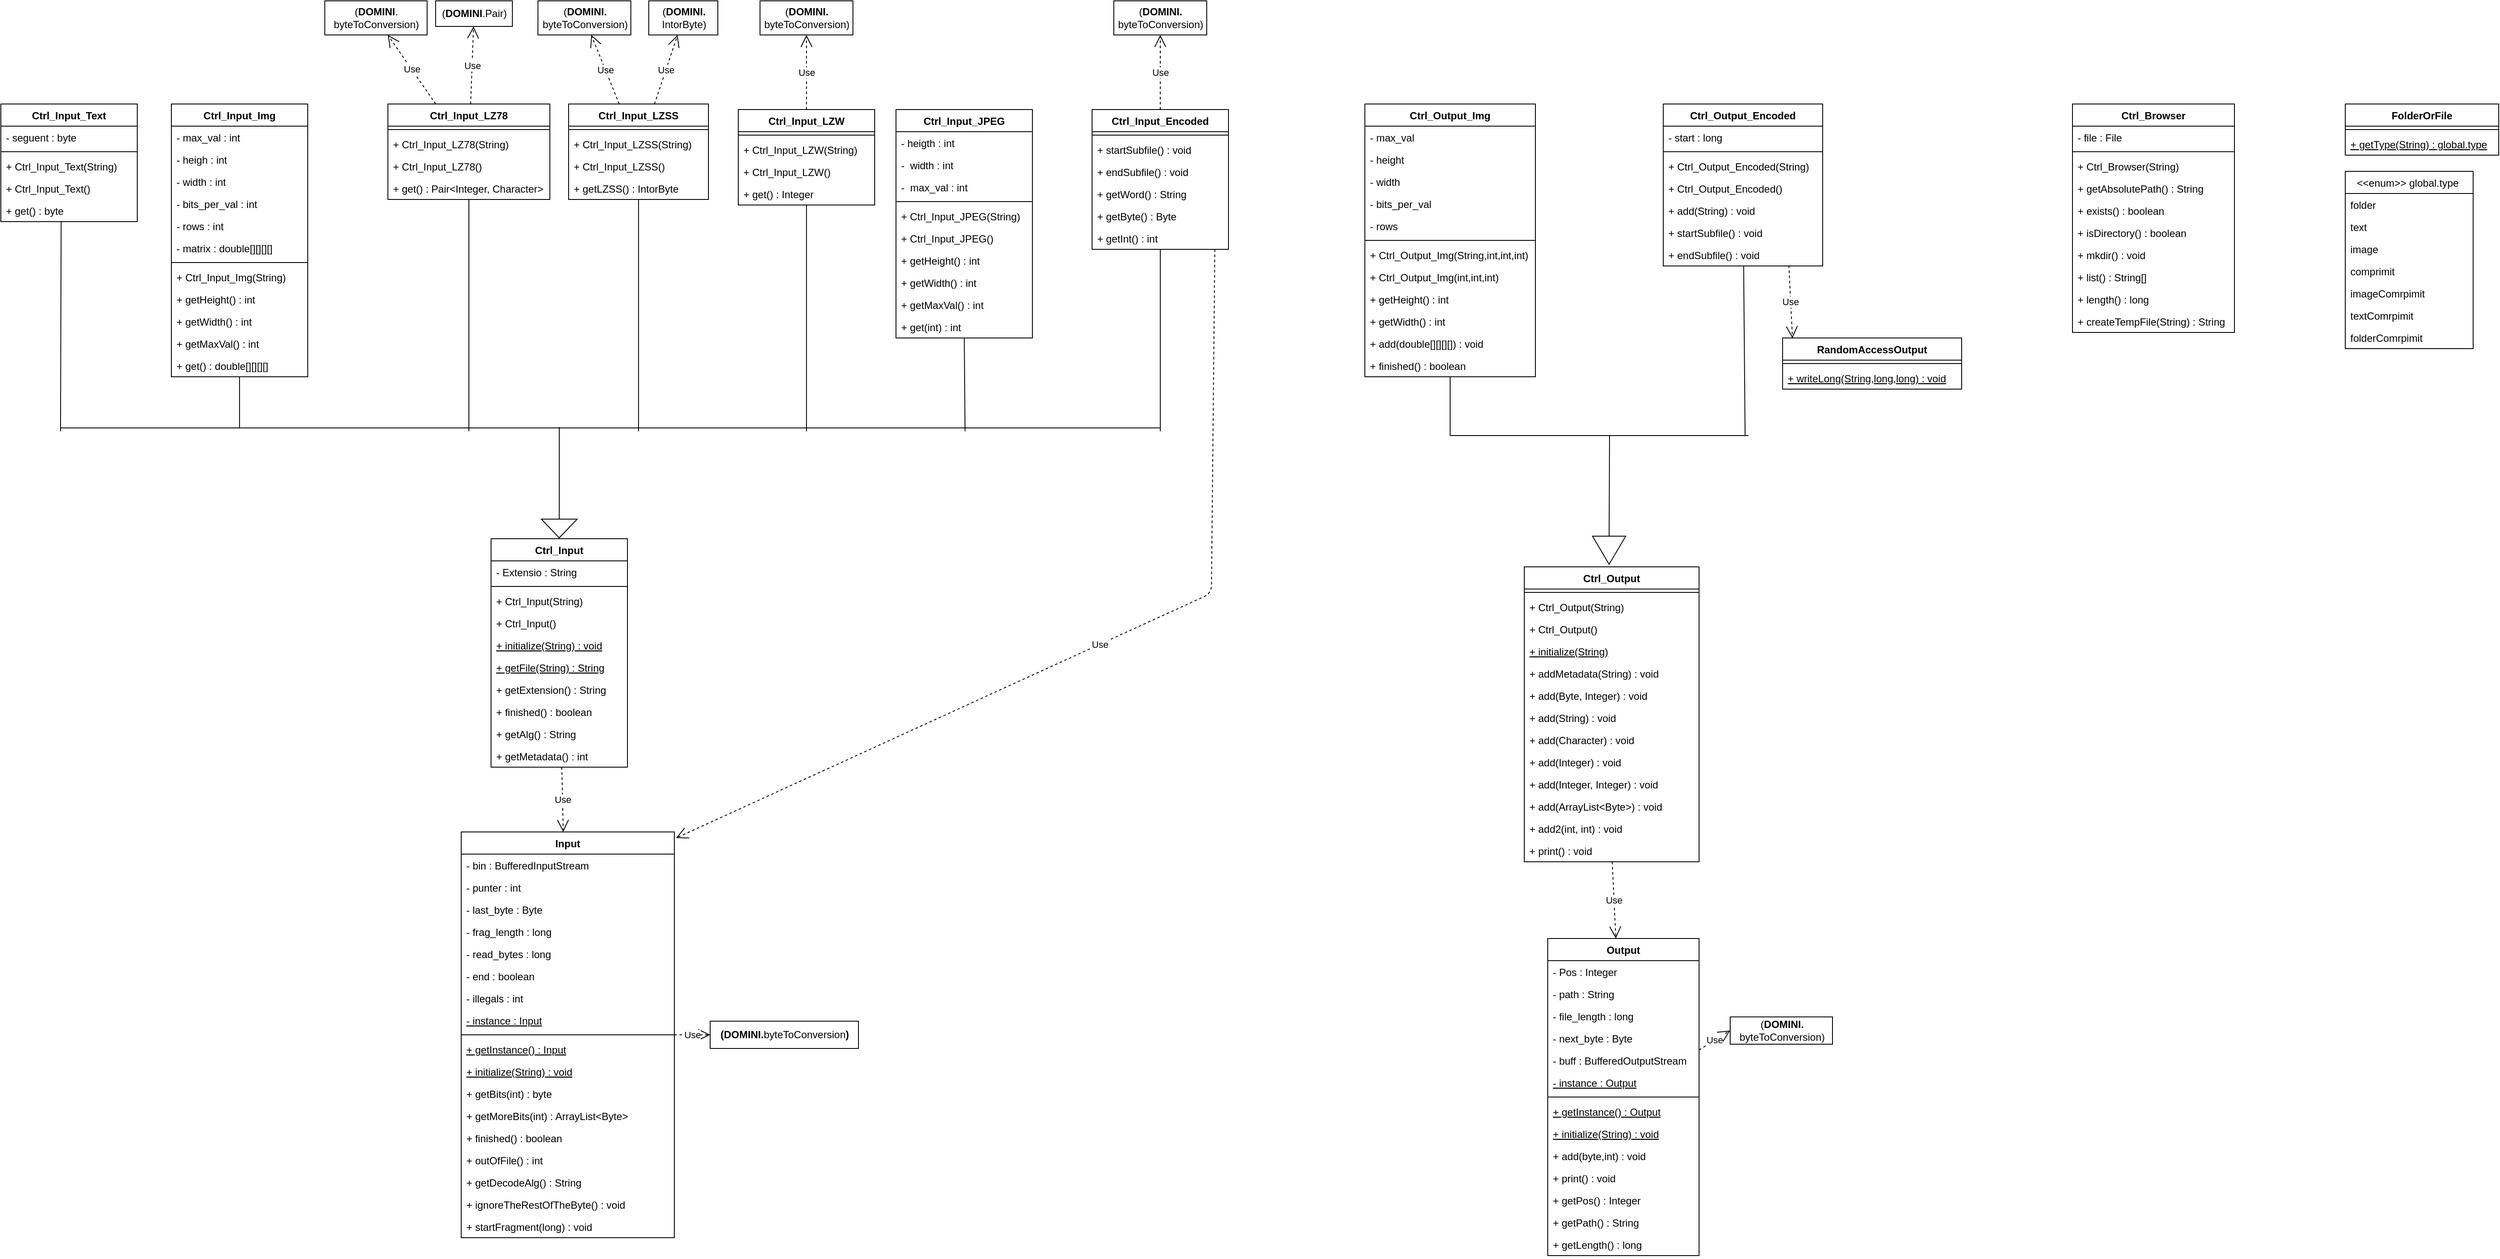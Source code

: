 <mxfile version="12.4.3" type="device" pages="1"><diagram id="0aVYEjN3h8ZhLhKHZ_6W" name="Page-1"><mxGraphModel dx="2742" dy="401" grid="1" gridSize="10" guides="1" tooltips="1" connect="1" arrows="1" fold="1" page="1" pageScale="1" pageWidth="827" pageHeight="1169" math="0" shadow="0"><root><mxCell id="0"/><mxCell id="1" parent="0"/><mxCell id="jD56gUtylWQ3rZyHCSA4-1" value="Input" style="swimlane;fontStyle=1;align=center;verticalAlign=top;childLayout=stackLayout;horizontal=1;startSize=26;horizontalStack=0;resizeParent=1;resizeParentMax=0;resizeLast=0;collapsible=1;marginBottom=0;" vertex="1" parent="1"><mxGeometry x="-890" y="1525" width="250" height="476" as="geometry"/></mxCell><mxCell id="jD56gUtylWQ3rZyHCSA4-2" value="- bin : BufferedInputStream" style="text;strokeColor=none;fillColor=none;align=left;verticalAlign=top;spacingLeft=4;spacingRight=4;overflow=hidden;rotatable=0;points=[[0,0.5],[1,0.5]];portConstraint=eastwest;" vertex="1" parent="jD56gUtylWQ3rZyHCSA4-1"><mxGeometry y="26" width="250" height="26" as="geometry"/></mxCell><mxCell id="jD56gUtylWQ3rZyHCSA4-3" value="- punter : int" style="text;strokeColor=none;fillColor=none;align=left;verticalAlign=top;spacingLeft=4;spacingRight=4;overflow=hidden;rotatable=0;points=[[0,0.5],[1,0.5]];portConstraint=eastwest;" vertex="1" parent="jD56gUtylWQ3rZyHCSA4-1"><mxGeometry y="52" width="250" height="26" as="geometry"/></mxCell><mxCell id="jD56gUtylWQ3rZyHCSA4-4" value="- last_byte : Byte" style="text;strokeColor=none;fillColor=none;align=left;verticalAlign=top;spacingLeft=4;spacingRight=4;overflow=hidden;rotatable=0;points=[[0,0.5],[1,0.5]];portConstraint=eastwest;" vertex="1" parent="jD56gUtylWQ3rZyHCSA4-1"><mxGeometry y="78" width="250" height="26" as="geometry"/></mxCell><mxCell id="jD56gUtylWQ3rZyHCSA4-130" value="- frag_length : long" style="text;strokeColor=none;fillColor=none;align=left;verticalAlign=top;spacingLeft=4;spacingRight=4;overflow=hidden;rotatable=0;points=[[0,0.5],[1,0.5]];portConstraint=eastwest;" vertex="1" parent="jD56gUtylWQ3rZyHCSA4-1"><mxGeometry y="104" width="250" height="26" as="geometry"/></mxCell><mxCell id="jD56gUtylWQ3rZyHCSA4-131" value="- read_bytes : long" style="text;strokeColor=none;fillColor=none;align=left;verticalAlign=top;spacingLeft=4;spacingRight=4;overflow=hidden;rotatable=0;points=[[0,0.5],[1,0.5]];portConstraint=eastwest;" vertex="1" parent="jD56gUtylWQ3rZyHCSA4-1"><mxGeometry y="130" width="250" height="26" as="geometry"/></mxCell><mxCell id="jD56gUtylWQ3rZyHCSA4-5" value="- end : boolean" style="text;strokeColor=none;fillColor=none;align=left;verticalAlign=top;spacingLeft=4;spacingRight=4;overflow=hidden;rotatable=0;points=[[0,0.5],[1,0.5]];portConstraint=eastwest;" vertex="1" parent="jD56gUtylWQ3rZyHCSA4-1"><mxGeometry y="156" width="250" height="26" as="geometry"/></mxCell><mxCell id="jD56gUtylWQ3rZyHCSA4-6" value="- illegals : int" style="text;strokeColor=none;fillColor=none;align=left;verticalAlign=top;spacingLeft=4;spacingRight=4;overflow=hidden;rotatable=0;points=[[0,0.5],[1,0.5]];portConstraint=eastwest;" vertex="1" parent="jD56gUtylWQ3rZyHCSA4-1"><mxGeometry y="182" width="250" height="26" as="geometry"/></mxCell><mxCell id="jD56gUtylWQ3rZyHCSA4-7" value="- instance : Input" style="text;strokeColor=none;fillColor=none;align=left;verticalAlign=top;spacingLeft=4;spacingRight=4;overflow=hidden;rotatable=0;points=[[0,0.5],[1,0.5]];portConstraint=eastwest;fontStyle=4" vertex="1" parent="jD56gUtylWQ3rZyHCSA4-1"><mxGeometry y="208" width="250" height="26" as="geometry"/></mxCell><mxCell id="jD56gUtylWQ3rZyHCSA4-8" value="" style="line;strokeWidth=1;fillColor=none;align=left;verticalAlign=middle;spacingTop=-1;spacingLeft=3;spacingRight=3;rotatable=0;labelPosition=right;points=[];portConstraint=eastwest;" vertex="1" parent="jD56gUtylWQ3rZyHCSA4-1"><mxGeometry y="234" width="250" height="8" as="geometry"/></mxCell><mxCell id="jD56gUtylWQ3rZyHCSA4-133" value="+ getInstance() : Input" style="text;strokeColor=none;fillColor=none;align=left;verticalAlign=top;spacingLeft=4;spacingRight=4;overflow=hidden;rotatable=0;points=[[0,0.5],[1,0.5]];portConstraint=eastwest;fontStyle=4" vertex="1" parent="jD56gUtylWQ3rZyHCSA4-1"><mxGeometry y="242" width="250" height="26" as="geometry"/></mxCell><mxCell id="jD56gUtylWQ3rZyHCSA4-132" value="+ initialize(String) : void" style="text;strokeColor=none;fillColor=none;align=left;verticalAlign=top;spacingLeft=4;spacingRight=4;overflow=hidden;rotatable=0;points=[[0,0.5],[1,0.5]];portConstraint=eastwest;fontStyle=4" vertex="1" parent="jD56gUtylWQ3rZyHCSA4-1"><mxGeometry y="268" width="250" height="26" as="geometry"/></mxCell><mxCell id="jD56gUtylWQ3rZyHCSA4-11" value="+ getBits(int) : byte" style="text;strokeColor=none;fillColor=none;align=left;verticalAlign=top;spacingLeft=4;spacingRight=4;overflow=hidden;rotatable=0;points=[[0,0.5],[1,0.5]];portConstraint=eastwest;" vertex="1" parent="jD56gUtylWQ3rZyHCSA4-1"><mxGeometry y="294" width="250" height="26" as="geometry"/></mxCell><mxCell id="jD56gUtylWQ3rZyHCSA4-12" value="+ getMoreBits(int) : ArrayList&lt;Byte&gt;" style="text;strokeColor=none;fillColor=none;align=left;verticalAlign=top;spacingLeft=4;spacingRight=4;overflow=hidden;rotatable=0;points=[[0,0.5],[1,0.5]];portConstraint=eastwest;" vertex="1" parent="jD56gUtylWQ3rZyHCSA4-1"><mxGeometry y="320" width="250" height="26" as="geometry"/></mxCell><mxCell id="jD56gUtylWQ3rZyHCSA4-13" value="+ finished() : boolean" style="text;strokeColor=none;fillColor=none;align=left;verticalAlign=top;spacingLeft=4;spacingRight=4;overflow=hidden;rotatable=0;points=[[0,0.5],[1,0.5]];portConstraint=eastwest;" vertex="1" parent="jD56gUtylWQ3rZyHCSA4-1"><mxGeometry y="346" width="250" height="26" as="geometry"/></mxCell><mxCell id="jD56gUtylWQ3rZyHCSA4-14" value="+ outOfFile() : int" style="text;strokeColor=none;fillColor=none;align=left;verticalAlign=top;spacingLeft=4;spacingRight=4;overflow=hidden;rotatable=0;points=[[0,0.5],[1,0.5]];portConstraint=eastwest;" vertex="1" parent="jD56gUtylWQ3rZyHCSA4-1"><mxGeometry y="372" width="250" height="26" as="geometry"/></mxCell><mxCell id="jD56gUtylWQ3rZyHCSA4-15" value="+ getDecodeAlg() : String" style="text;strokeColor=none;fillColor=none;align=left;verticalAlign=top;spacingLeft=4;spacingRight=4;overflow=hidden;rotatable=0;points=[[0,0.5],[1,0.5]];portConstraint=eastwest;" vertex="1" parent="jD56gUtylWQ3rZyHCSA4-1"><mxGeometry y="398" width="250" height="26" as="geometry"/></mxCell><mxCell id="jD56gUtylWQ3rZyHCSA4-134" value="+ ignoreTheRestOfTheByte() : void" style="text;strokeColor=none;fillColor=none;align=left;verticalAlign=top;spacingLeft=4;spacingRight=4;overflow=hidden;rotatable=0;points=[[0,0.5],[1,0.5]];portConstraint=eastwest;" vertex="1" parent="jD56gUtylWQ3rZyHCSA4-1"><mxGeometry y="424" width="250" height="26" as="geometry"/></mxCell><mxCell id="jD56gUtylWQ3rZyHCSA4-135" value="+ startFragment(long) : void" style="text;strokeColor=none;fillColor=none;align=left;verticalAlign=top;spacingLeft=4;spacingRight=4;overflow=hidden;rotatable=0;points=[[0,0.5],[1,0.5]];portConstraint=eastwest;" vertex="1" parent="jD56gUtylWQ3rZyHCSA4-1"><mxGeometry y="450" width="250" height="26" as="geometry"/></mxCell><mxCell id="jD56gUtylWQ3rZyHCSA4-16" value="Ctrl_Input" style="swimlane;fontStyle=1;align=center;verticalAlign=top;childLayout=stackLayout;horizontal=1;startSize=26;horizontalStack=0;resizeParent=1;resizeParentMax=0;resizeLast=0;collapsible=1;marginBottom=0;" vertex="1" parent="1"><mxGeometry x="-855" y="1181" width="160" height="268" as="geometry"/></mxCell><mxCell id="jD56gUtylWQ3rZyHCSA4-18" value="- Extensio : String" style="text;strokeColor=none;fillColor=none;align=left;verticalAlign=top;spacingLeft=4;spacingRight=4;overflow=hidden;rotatable=0;points=[[0,0.5],[1,0.5]];portConstraint=eastwest;" vertex="1" parent="jD56gUtylWQ3rZyHCSA4-16"><mxGeometry y="26" width="160" height="26" as="geometry"/></mxCell><mxCell id="jD56gUtylWQ3rZyHCSA4-19" value="" style="line;strokeWidth=1;fillColor=none;align=left;verticalAlign=middle;spacingTop=-1;spacingLeft=3;spacingRight=3;rotatable=0;labelPosition=right;points=[];portConstraint=eastwest;" vertex="1" parent="jD56gUtylWQ3rZyHCSA4-16"><mxGeometry y="52" width="160" height="8" as="geometry"/></mxCell><mxCell id="jD56gUtylWQ3rZyHCSA4-20" value="+ Ctrl_Input(String)" style="text;strokeColor=none;fillColor=none;align=left;verticalAlign=top;spacingLeft=4;spacingRight=4;overflow=hidden;rotatable=0;points=[[0,0.5],[1,0.5]];portConstraint=eastwest;" vertex="1" parent="jD56gUtylWQ3rZyHCSA4-16"><mxGeometry y="60" width="160" height="26" as="geometry"/></mxCell><mxCell id="jD56gUtylWQ3rZyHCSA4-137" value="+ Ctrl_Input()" style="text;strokeColor=none;fillColor=none;align=left;verticalAlign=top;spacingLeft=4;spacingRight=4;overflow=hidden;rotatable=0;points=[[0,0.5],[1,0.5]];portConstraint=eastwest;" vertex="1" parent="jD56gUtylWQ3rZyHCSA4-16"><mxGeometry y="86" width="160" height="26" as="geometry"/></mxCell><mxCell id="jD56gUtylWQ3rZyHCSA4-138" value="+ initialize(String) : void" style="text;strokeColor=none;fillColor=none;align=left;verticalAlign=top;spacingLeft=4;spacingRight=4;overflow=hidden;rotatable=0;points=[[0,0.5],[1,0.5]];portConstraint=eastwest;fontStyle=4" vertex="1" parent="jD56gUtylWQ3rZyHCSA4-16"><mxGeometry y="112" width="160" height="26" as="geometry"/></mxCell><mxCell id="jD56gUtylWQ3rZyHCSA4-139" value="+ getFile(String) : String" style="text;strokeColor=none;fillColor=none;align=left;verticalAlign=top;spacingLeft=4;spacingRight=4;overflow=hidden;rotatable=0;points=[[0,0.5],[1,0.5]];portConstraint=eastwest;fontStyle=4" vertex="1" parent="jD56gUtylWQ3rZyHCSA4-16"><mxGeometry y="138" width="160" height="26" as="geometry"/></mxCell><mxCell id="jD56gUtylWQ3rZyHCSA4-21" value="+ getExtension() : String" style="text;strokeColor=none;fillColor=none;align=left;verticalAlign=top;spacingLeft=4;spacingRight=4;overflow=hidden;rotatable=0;points=[[0,0.5],[1,0.5]];portConstraint=eastwest;" vertex="1" parent="jD56gUtylWQ3rZyHCSA4-16"><mxGeometry y="164" width="160" height="26" as="geometry"/></mxCell><mxCell id="jD56gUtylWQ3rZyHCSA4-22" value="+ finished() : boolean" style="text;strokeColor=none;fillColor=none;align=left;verticalAlign=top;spacingLeft=4;spacingRight=4;overflow=hidden;rotatable=0;points=[[0,0.5],[1,0.5]];portConstraint=eastwest;" vertex="1" parent="jD56gUtylWQ3rZyHCSA4-16"><mxGeometry y="190" width="160" height="26" as="geometry"/></mxCell><mxCell id="jD56gUtylWQ3rZyHCSA4-23" value="+ getAlg() : String" style="text;strokeColor=none;fillColor=none;align=left;verticalAlign=top;spacingLeft=4;spacingRight=4;overflow=hidden;rotatable=0;points=[[0,0.5],[1,0.5]];portConstraint=eastwest;" vertex="1" parent="jD56gUtylWQ3rZyHCSA4-16"><mxGeometry y="216" width="160" height="26" as="geometry"/></mxCell><mxCell id="jD56gUtylWQ3rZyHCSA4-24" value="+ getMetadata() : int" style="text;strokeColor=none;fillColor=none;align=left;verticalAlign=top;spacingLeft=4;spacingRight=4;overflow=hidden;rotatable=0;points=[[0,0.5],[1,0.5]];portConstraint=eastwest;" vertex="1" parent="jD56gUtylWQ3rZyHCSA4-16"><mxGeometry y="242" width="160" height="26" as="geometry"/></mxCell><mxCell id="jD56gUtylWQ3rZyHCSA4-26" value="" style="triangle;whiteSpace=wrap;html=1;rotation=90;" vertex="1" parent="1"><mxGeometry x="-786" y="1148" width="22" height="42" as="geometry"/></mxCell><mxCell id="jD56gUtylWQ3rZyHCSA4-27" value="" style="endArrow=none;html=1;" edge="1" parent="1"><mxGeometry width="50" height="50" relative="1" as="geometry"><mxPoint x="-1360" y="1051" as="sourcePoint"/><mxPoint x="-70" y="1051" as="targetPoint"/></mxGeometry></mxCell><mxCell id="jD56gUtylWQ3rZyHCSA4-28" value="" style="endArrow=none;html=1;exitX=0;exitY=0.5;exitDx=0;exitDy=0;" edge="1" parent="1" source="jD56gUtylWQ3rZyHCSA4-26"><mxGeometry width="50" height="50" relative="1" as="geometry"><mxPoint x="-840" y="1071" as="sourcePoint"/><mxPoint x="-775" y="1050" as="targetPoint"/></mxGeometry></mxCell><mxCell id="jD56gUtylWQ3rZyHCSA4-29" value="Ctrl_Input_Text" style="swimlane;fontStyle=1;align=center;verticalAlign=top;childLayout=stackLayout;horizontal=1;startSize=26;horizontalStack=0;resizeParent=1;resizeParentMax=0;resizeLast=0;collapsible=1;marginBottom=0;" vertex="1" parent="1"><mxGeometry x="-1430" y="671" width="160" height="138" as="geometry"/></mxCell><mxCell id="jD56gUtylWQ3rZyHCSA4-30" value="- seguent : byte" style="text;strokeColor=none;fillColor=none;align=left;verticalAlign=top;spacingLeft=4;spacingRight=4;overflow=hidden;rotatable=0;points=[[0,0.5],[1,0.5]];portConstraint=eastwest;" vertex="1" parent="jD56gUtylWQ3rZyHCSA4-29"><mxGeometry y="26" width="160" height="26" as="geometry"/></mxCell><mxCell id="jD56gUtylWQ3rZyHCSA4-31" value="" style="line;strokeWidth=1;fillColor=none;align=left;verticalAlign=middle;spacingTop=-1;spacingLeft=3;spacingRight=3;rotatable=0;labelPosition=right;points=[];portConstraint=eastwest;" vertex="1" parent="jD56gUtylWQ3rZyHCSA4-29"><mxGeometry y="52" width="160" height="8" as="geometry"/></mxCell><mxCell id="jD56gUtylWQ3rZyHCSA4-150" value="+ Ctrl_Input_Text(String)" style="text;strokeColor=none;fillColor=none;align=left;verticalAlign=top;spacingLeft=4;spacingRight=4;overflow=hidden;rotatable=0;points=[[0,0.5],[1,0.5]];portConstraint=eastwest;" vertex="1" parent="jD56gUtylWQ3rZyHCSA4-29"><mxGeometry y="60" width="160" height="26" as="geometry"/></mxCell><mxCell id="jD56gUtylWQ3rZyHCSA4-32" value="+ Ctrl_Input_Text()" style="text;strokeColor=none;fillColor=none;align=left;verticalAlign=top;spacingLeft=4;spacingRight=4;overflow=hidden;rotatable=0;points=[[0,0.5],[1,0.5]];portConstraint=eastwest;" vertex="1" parent="jD56gUtylWQ3rZyHCSA4-29"><mxGeometry y="86" width="160" height="26" as="geometry"/></mxCell><mxCell id="jD56gUtylWQ3rZyHCSA4-33" value="+ get() : byte" style="text;strokeColor=none;fillColor=none;align=left;verticalAlign=top;spacingLeft=4;spacingRight=4;overflow=hidden;rotatable=0;points=[[0,0.5],[1,0.5]];portConstraint=eastwest;" vertex="1" parent="jD56gUtylWQ3rZyHCSA4-29"><mxGeometry y="112" width="160" height="26" as="geometry"/></mxCell><mxCell id="jD56gUtylWQ3rZyHCSA4-37" value="Ctrl_Input_Img" style="swimlane;fontStyle=1;align=center;verticalAlign=top;childLayout=stackLayout;horizontal=1;startSize=26;horizontalStack=0;resizeParent=1;resizeParentMax=0;resizeLast=0;collapsible=1;marginBottom=0;" vertex="1" parent="1"><mxGeometry x="-1230" y="671" width="160" height="320" as="geometry"/></mxCell><mxCell id="jD56gUtylWQ3rZyHCSA4-38" value="- max_val : int" style="text;strokeColor=none;fillColor=none;align=left;verticalAlign=top;spacingLeft=4;spacingRight=4;overflow=hidden;rotatable=0;points=[[0,0.5],[1,0.5]];portConstraint=eastwest;" vertex="1" parent="jD56gUtylWQ3rZyHCSA4-37"><mxGeometry y="26" width="160" height="26" as="geometry"/></mxCell><mxCell id="jD56gUtylWQ3rZyHCSA4-39" value="- heigh : int" style="text;strokeColor=none;fillColor=none;align=left;verticalAlign=top;spacingLeft=4;spacingRight=4;overflow=hidden;rotatable=0;points=[[0,0.5],[1,0.5]];portConstraint=eastwest;" vertex="1" parent="jD56gUtylWQ3rZyHCSA4-37"><mxGeometry y="52" width="160" height="26" as="geometry"/></mxCell><mxCell id="jD56gUtylWQ3rZyHCSA4-40" value="- width : int" style="text;strokeColor=none;fillColor=none;align=left;verticalAlign=top;spacingLeft=4;spacingRight=4;overflow=hidden;rotatable=0;points=[[0,0.5],[1,0.5]];portConstraint=eastwest;" vertex="1" parent="jD56gUtylWQ3rZyHCSA4-37"><mxGeometry y="78" width="160" height="26" as="geometry"/></mxCell><mxCell id="jD56gUtylWQ3rZyHCSA4-41" value="- bits_per_val : int" style="text;strokeColor=none;fillColor=none;align=left;verticalAlign=top;spacingLeft=4;spacingRight=4;overflow=hidden;rotatable=0;points=[[0,0.5],[1,0.5]];portConstraint=eastwest;" vertex="1" parent="jD56gUtylWQ3rZyHCSA4-37"><mxGeometry y="104" width="160" height="26" as="geometry"/></mxCell><mxCell id="jD56gUtylWQ3rZyHCSA4-183" value="- rows : int" style="text;strokeColor=none;fillColor=none;align=left;verticalAlign=top;spacingLeft=4;spacingRight=4;overflow=hidden;rotatable=0;points=[[0,0.5],[1,0.5]];portConstraint=eastwest;" vertex="1" parent="jD56gUtylWQ3rZyHCSA4-37"><mxGeometry y="130" width="160" height="26" as="geometry"/></mxCell><mxCell id="jD56gUtylWQ3rZyHCSA4-184" value="- matrix : double[][][][]" style="text;strokeColor=none;fillColor=none;align=left;verticalAlign=top;spacingLeft=4;spacingRight=4;overflow=hidden;rotatable=0;points=[[0,0.5],[1,0.5]];portConstraint=eastwest;" vertex="1" parent="jD56gUtylWQ3rZyHCSA4-37"><mxGeometry y="156" width="160" height="26" as="geometry"/></mxCell><mxCell id="jD56gUtylWQ3rZyHCSA4-42" value="" style="line;strokeWidth=1;fillColor=none;align=left;verticalAlign=middle;spacingTop=-1;spacingLeft=3;spacingRight=3;rotatable=0;labelPosition=right;points=[];portConstraint=eastwest;" vertex="1" parent="jD56gUtylWQ3rZyHCSA4-37"><mxGeometry y="182" width="160" height="8" as="geometry"/></mxCell><mxCell id="jD56gUtylWQ3rZyHCSA4-43" value="+ Ctrl_Input_Img(String)" style="text;strokeColor=none;fillColor=none;align=left;verticalAlign=top;spacingLeft=4;spacingRight=4;overflow=hidden;rotatable=0;points=[[0,0.5],[1,0.5]];portConstraint=eastwest;" vertex="1" parent="jD56gUtylWQ3rZyHCSA4-37"><mxGeometry y="190" width="160" height="26" as="geometry"/></mxCell><mxCell id="jD56gUtylWQ3rZyHCSA4-44" value="+ getHeight() : int" style="text;strokeColor=none;fillColor=none;align=left;verticalAlign=top;spacingLeft=4;spacingRight=4;overflow=hidden;rotatable=0;points=[[0,0.5],[1,0.5]];portConstraint=eastwest;" vertex="1" parent="jD56gUtylWQ3rZyHCSA4-37"><mxGeometry y="216" width="160" height="26" as="geometry"/></mxCell><mxCell id="jD56gUtylWQ3rZyHCSA4-45" value="+ getWidth() : int" style="text;strokeColor=none;fillColor=none;align=left;verticalAlign=top;spacingLeft=4;spacingRight=4;overflow=hidden;rotatable=0;points=[[0,0.5],[1,0.5]];portConstraint=eastwest;" vertex="1" parent="jD56gUtylWQ3rZyHCSA4-37"><mxGeometry y="242" width="160" height="26" as="geometry"/></mxCell><mxCell id="jD56gUtylWQ3rZyHCSA4-185" value="+ getMaxVal() : int" style="text;strokeColor=none;fillColor=none;align=left;verticalAlign=top;spacingLeft=4;spacingRight=4;overflow=hidden;rotatable=0;points=[[0,0.5],[1,0.5]];portConstraint=eastwest;" vertex="1" parent="jD56gUtylWQ3rZyHCSA4-37"><mxGeometry y="268" width="160" height="26" as="geometry"/></mxCell><mxCell id="jD56gUtylWQ3rZyHCSA4-46" value="+ get() : double[][][][]" style="text;strokeColor=none;fillColor=none;align=left;verticalAlign=top;spacingLeft=4;spacingRight=4;overflow=hidden;rotatable=0;points=[[0,0.5],[1,0.5]];portConstraint=eastwest;" vertex="1" parent="jD56gUtylWQ3rZyHCSA4-37"><mxGeometry y="294" width="160" height="26" as="geometry"/></mxCell><mxCell id="jD56gUtylWQ3rZyHCSA4-50" value="Ctrl_Input_LZ78" style="swimlane;fontStyle=1;align=center;verticalAlign=top;childLayout=stackLayout;horizontal=1;startSize=26;horizontalStack=0;resizeParent=1;resizeParentMax=0;resizeLast=0;collapsible=1;marginBottom=0;" vertex="1" parent="1"><mxGeometry x="-976" y="671" width="190" height="112" as="geometry"/></mxCell><mxCell id="jD56gUtylWQ3rZyHCSA4-51" value="" style="line;strokeWidth=1;fillColor=none;align=left;verticalAlign=middle;spacingTop=-1;spacingLeft=3;spacingRight=3;rotatable=0;labelPosition=right;points=[];portConstraint=eastwest;" vertex="1" parent="jD56gUtylWQ3rZyHCSA4-50"><mxGeometry y="26" width="190" height="8" as="geometry"/></mxCell><mxCell id="jD56gUtylWQ3rZyHCSA4-52" value="+ Ctrl_Input_LZ78(String)" style="text;strokeColor=none;fillColor=none;align=left;verticalAlign=top;spacingLeft=4;spacingRight=4;overflow=hidden;rotatable=0;points=[[0,0.5],[1,0.5]];portConstraint=eastwest;" vertex="1" parent="jD56gUtylWQ3rZyHCSA4-50"><mxGeometry y="34" width="190" height="26" as="geometry"/></mxCell><mxCell id="jD56gUtylWQ3rZyHCSA4-159" value="+ Ctrl_Input_LZ78()" style="text;strokeColor=none;fillColor=none;align=left;verticalAlign=top;spacingLeft=4;spacingRight=4;overflow=hidden;rotatable=0;points=[[0,0.5],[1,0.5]];portConstraint=eastwest;" vertex="1" parent="jD56gUtylWQ3rZyHCSA4-50"><mxGeometry y="60" width="190" height="26" as="geometry"/></mxCell><mxCell id="jD56gUtylWQ3rZyHCSA4-53" value="+ get() : Pair&lt;Integer, Character&gt;" style="text;strokeColor=none;fillColor=none;align=left;verticalAlign=top;spacingLeft=4;spacingRight=4;overflow=hidden;rotatable=0;points=[[0,0.5],[1,0.5]];portConstraint=eastwest;" vertex="1" parent="jD56gUtylWQ3rZyHCSA4-50"><mxGeometry y="86" width="190" height="26" as="geometry"/></mxCell><mxCell id="jD56gUtylWQ3rZyHCSA4-54" value="Ctrl_Input_LZSS" style="swimlane;fontStyle=1;align=center;verticalAlign=top;childLayout=stackLayout;horizontal=1;startSize=26;horizontalStack=0;resizeParent=1;resizeParentMax=0;resizeLast=0;collapsible=1;marginBottom=0;" vertex="1" parent="1"><mxGeometry x="-764" y="671" width="164" height="112" as="geometry"/></mxCell><mxCell id="jD56gUtylWQ3rZyHCSA4-55" value="" style="line;strokeWidth=1;fillColor=none;align=left;verticalAlign=middle;spacingTop=-1;spacingLeft=3;spacingRight=3;rotatable=0;labelPosition=right;points=[];portConstraint=eastwest;" vertex="1" parent="jD56gUtylWQ3rZyHCSA4-54"><mxGeometry y="26" width="164" height="8" as="geometry"/></mxCell><mxCell id="jD56gUtylWQ3rZyHCSA4-56" value="+ Ctrl_Input_LZSS(String)" style="text;strokeColor=none;fillColor=none;align=left;verticalAlign=top;spacingLeft=4;spacingRight=4;overflow=hidden;rotatable=0;points=[[0,0.5],[1,0.5]];portConstraint=eastwest;" vertex="1" parent="jD56gUtylWQ3rZyHCSA4-54"><mxGeometry y="34" width="164" height="26" as="geometry"/></mxCell><mxCell id="jD56gUtylWQ3rZyHCSA4-165" value="+ Ctrl_Input_LZSS()" style="text;strokeColor=none;fillColor=none;align=left;verticalAlign=top;spacingLeft=4;spacingRight=4;overflow=hidden;rotatable=0;points=[[0,0.5],[1,0.5]];portConstraint=eastwest;" vertex="1" parent="jD56gUtylWQ3rZyHCSA4-54"><mxGeometry y="60" width="164" height="26" as="geometry"/></mxCell><mxCell id="jD56gUtylWQ3rZyHCSA4-57" value="+ getLZSS() : IntorByte" style="text;strokeColor=none;fillColor=none;align=left;verticalAlign=top;spacingLeft=4;spacingRight=4;overflow=hidden;rotatable=0;points=[[0,0.5],[1,0.5]];portConstraint=eastwest;" vertex="1" parent="jD56gUtylWQ3rZyHCSA4-54"><mxGeometry y="86" width="164" height="26" as="geometry"/></mxCell><mxCell id="jD56gUtylWQ3rZyHCSA4-58" value="Ctrl_Input_LZW" style="swimlane;fontStyle=1;align=center;verticalAlign=top;childLayout=stackLayout;horizontal=1;startSize=26;horizontalStack=0;resizeParent=1;resizeParentMax=0;resizeLast=0;collapsible=1;marginBottom=0;" vertex="1" parent="1"><mxGeometry x="-565" y="677.5" width="160" height="112" as="geometry"/></mxCell><mxCell id="jD56gUtylWQ3rZyHCSA4-59" value="" style="line;strokeWidth=1;fillColor=none;align=left;verticalAlign=middle;spacingTop=-1;spacingLeft=3;spacingRight=3;rotatable=0;labelPosition=right;points=[];portConstraint=eastwest;" vertex="1" parent="jD56gUtylWQ3rZyHCSA4-58"><mxGeometry y="26" width="160" height="8" as="geometry"/></mxCell><mxCell id="jD56gUtylWQ3rZyHCSA4-60" value="+ Ctrl_Input_LZW(String)" style="text;strokeColor=none;fillColor=none;align=left;verticalAlign=top;spacingLeft=4;spacingRight=4;overflow=hidden;rotatable=0;points=[[0,0.5],[1,0.5]];portConstraint=eastwest;" vertex="1" parent="jD56gUtylWQ3rZyHCSA4-58"><mxGeometry y="34" width="160" height="26" as="geometry"/></mxCell><mxCell id="jD56gUtylWQ3rZyHCSA4-171" value="+ Ctrl_Input_LZW()" style="text;strokeColor=none;fillColor=none;align=left;verticalAlign=top;spacingLeft=4;spacingRight=4;overflow=hidden;rotatable=0;points=[[0,0.5],[1,0.5]];portConstraint=eastwest;" vertex="1" parent="jD56gUtylWQ3rZyHCSA4-58"><mxGeometry y="60" width="160" height="26" as="geometry"/></mxCell><mxCell id="jD56gUtylWQ3rZyHCSA4-61" value="+ get() : Integer" style="text;strokeColor=none;fillColor=none;align=left;verticalAlign=top;spacingLeft=4;spacingRight=4;overflow=hidden;rotatable=0;points=[[0,0.5],[1,0.5]];portConstraint=eastwest;" vertex="1" parent="jD56gUtylWQ3rZyHCSA4-58"><mxGeometry y="86" width="160" height="26" as="geometry"/></mxCell><mxCell id="jD56gUtylWQ3rZyHCSA4-62" value="Ctrl_Input_JPEG" style="swimlane;fontStyle=1;align=center;verticalAlign=top;childLayout=stackLayout;horizontal=1;startSize=26;horizontalStack=0;resizeParent=1;resizeParentMax=0;resizeLast=0;collapsible=1;marginBottom=0;" vertex="1" parent="1"><mxGeometry x="-380" y="677.5" width="160" height="268" as="geometry"/></mxCell><mxCell id="jD56gUtylWQ3rZyHCSA4-176" value="- heigth : int" style="text;strokeColor=none;fillColor=none;align=left;verticalAlign=top;spacingLeft=4;spacingRight=4;overflow=hidden;rotatable=0;points=[[0,0.5],[1,0.5]];portConstraint=eastwest;" vertex="1" parent="jD56gUtylWQ3rZyHCSA4-62"><mxGeometry y="26" width="160" height="26" as="geometry"/></mxCell><mxCell id="jD56gUtylWQ3rZyHCSA4-179" value="-  width : int" style="text;strokeColor=none;fillColor=none;align=left;verticalAlign=top;spacingLeft=4;spacingRight=4;overflow=hidden;rotatable=0;points=[[0,0.5],[1,0.5]];portConstraint=eastwest;" vertex="1" parent="jD56gUtylWQ3rZyHCSA4-62"><mxGeometry y="52" width="160" height="26" as="geometry"/></mxCell><mxCell id="jD56gUtylWQ3rZyHCSA4-180" value="-  max_val : int" style="text;strokeColor=none;fillColor=none;align=left;verticalAlign=top;spacingLeft=4;spacingRight=4;overflow=hidden;rotatable=0;points=[[0,0.5],[1,0.5]];portConstraint=eastwest;" vertex="1" parent="jD56gUtylWQ3rZyHCSA4-62"><mxGeometry y="78" width="160" height="26" as="geometry"/></mxCell><mxCell id="jD56gUtylWQ3rZyHCSA4-63" value="" style="line;strokeWidth=1;fillColor=none;align=left;verticalAlign=middle;spacingTop=-1;spacingLeft=3;spacingRight=3;rotatable=0;labelPosition=right;points=[];portConstraint=eastwest;" vertex="1" parent="jD56gUtylWQ3rZyHCSA4-62"><mxGeometry y="104" width="160" height="8" as="geometry"/></mxCell><mxCell id="jD56gUtylWQ3rZyHCSA4-64" value="+ Ctrl_Input_JPEG(String)" style="text;strokeColor=none;fillColor=none;align=left;verticalAlign=top;spacingLeft=4;spacingRight=4;overflow=hidden;rotatable=0;points=[[0,0.5],[1,0.5]];portConstraint=eastwest;" vertex="1" parent="jD56gUtylWQ3rZyHCSA4-62"><mxGeometry y="112" width="160" height="26" as="geometry"/></mxCell><mxCell id="jD56gUtylWQ3rZyHCSA4-181" value="+ Ctrl_Input_JPEG()" style="text;strokeColor=none;fillColor=none;align=left;verticalAlign=top;spacingLeft=4;spacingRight=4;overflow=hidden;rotatable=0;points=[[0,0.5],[1,0.5]];portConstraint=eastwest;" vertex="1" parent="jD56gUtylWQ3rZyHCSA4-62"><mxGeometry y="138" width="160" height="26" as="geometry"/></mxCell><mxCell id="jD56gUtylWQ3rZyHCSA4-65" value="+ getHeight() : int" style="text;strokeColor=none;fillColor=none;align=left;verticalAlign=top;spacingLeft=4;spacingRight=4;overflow=hidden;rotatable=0;points=[[0,0.5],[1,0.5]];portConstraint=eastwest;" vertex="1" parent="jD56gUtylWQ3rZyHCSA4-62"><mxGeometry y="164" width="160" height="26" as="geometry"/></mxCell><mxCell id="jD56gUtylWQ3rZyHCSA4-66" value="+ getWidth() : int" style="text;strokeColor=none;fillColor=none;align=left;verticalAlign=top;spacingLeft=4;spacingRight=4;overflow=hidden;rotatable=0;points=[[0,0.5],[1,0.5]];portConstraint=eastwest;" vertex="1" parent="jD56gUtylWQ3rZyHCSA4-62"><mxGeometry y="190" width="160" height="26" as="geometry"/></mxCell><mxCell id="jD56gUtylWQ3rZyHCSA4-182" value="+ getMaxVal() : int" style="text;strokeColor=none;fillColor=none;align=left;verticalAlign=top;spacingLeft=4;spacingRight=4;overflow=hidden;rotatable=0;points=[[0,0.5],[1,0.5]];portConstraint=eastwest;" vertex="1" parent="jD56gUtylWQ3rZyHCSA4-62"><mxGeometry y="216" width="160" height="26" as="geometry"/></mxCell><mxCell id="jD56gUtylWQ3rZyHCSA4-67" value="+ get(int) : int" style="text;strokeColor=none;fillColor=none;align=left;verticalAlign=top;spacingLeft=4;spacingRight=4;overflow=hidden;rotatable=0;points=[[0,0.5],[1,0.5]];portConstraint=eastwest;" vertex="1" parent="jD56gUtylWQ3rZyHCSA4-62"><mxGeometry y="242" width="160" height="26" as="geometry"/></mxCell><mxCell id="jD56gUtylWQ3rZyHCSA4-68" value="Output" style="swimlane;fontStyle=1;align=center;verticalAlign=top;childLayout=stackLayout;horizontal=1;startSize=26;horizontalStack=0;resizeParent=1;resizeParentMax=0;resizeLast=0;collapsible=1;marginBottom=0;" vertex="1" parent="1"><mxGeometry x="384.5" y="1650" width="177.5" height="372" as="geometry"/></mxCell><mxCell id="jD56gUtylWQ3rZyHCSA4-70" value="- Pos : Integer" style="text;strokeColor=none;fillColor=none;align=left;verticalAlign=top;spacingLeft=4;spacingRight=4;overflow=hidden;rotatable=0;points=[[0,0.5],[1,0.5]];portConstraint=eastwest;" vertex="1" parent="jD56gUtylWQ3rZyHCSA4-68"><mxGeometry y="26" width="177.5" height="26" as="geometry"/></mxCell><mxCell id="jD56gUtylWQ3rZyHCSA4-71" value="- path : String" style="text;strokeColor=none;fillColor=none;align=left;verticalAlign=top;spacingLeft=4;spacingRight=4;overflow=hidden;rotatable=0;points=[[0,0.5],[1,0.5]];portConstraint=eastwest;" vertex="1" parent="jD56gUtylWQ3rZyHCSA4-68"><mxGeometry y="52" width="177.5" height="26" as="geometry"/></mxCell><mxCell id="jD56gUtylWQ3rZyHCSA4-213" value="- file_length : long" style="text;strokeColor=none;fillColor=none;align=left;verticalAlign=top;spacingLeft=4;spacingRight=4;overflow=hidden;rotatable=0;points=[[0,0.5],[1,0.5]];portConstraint=eastwest;" vertex="1" parent="jD56gUtylWQ3rZyHCSA4-68"><mxGeometry y="78" width="177.5" height="26" as="geometry"/></mxCell><mxCell id="jD56gUtylWQ3rZyHCSA4-214" value="- next_byte : Byte" style="text;strokeColor=none;fillColor=none;align=left;verticalAlign=top;spacingLeft=4;spacingRight=4;overflow=hidden;rotatable=0;points=[[0,0.5],[1,0.5]];portConstraint=eastwest;" vertex="1" parent="jD56gUtylWQ3rZyHCSA4-68"><mxGeometry y="104" width="177.5" height="26" as="geometry"/></mxCell><mxCell id="jD56gUtylWQ3rZyHCSA4-215" value="- buff : BufferedOutputStream" style="text;strokeColor=none;fillColor=none;align=left;verticalAlign=top;spacingLeft=4;spacingRight=4;overflow=hidden;rotatable=0;points=[[0,0.5],[1,0.5]];portConstraint=eastwest;" vertex="1" parent="jD56gUtylWQ3rZyHCSA4-68"><mxGeometry y="130" width="177.5" height="26" as="geometry"/></mxCell><mxCell id="jD56gUtylWQ3rZyHCSA4-216" value="- instance : Output" style="text;strokeColor=none;fillColor=none;align=left;verticalAlign=top;spacingLeft=4;spacingRight=4;overflow=hidden;rotatable=0;points=[[0,0.5],[1,0.5]];portConstraint=eastwest;fontStyle=4" vertex="1" parent="jD56gUtylWQ3rZyHCSA4-68"><mxGeometry y="156" width="177.5" height="26" as="geometry"/></mxCell><mxCell id="jD56gUtylWQ3rZyHCSA4-72" value="" style="line;strokeWidth=1;fillColor=none;align=left;verticalAlign=middle;spacingTop=-1;spacingLeft=3;spacingRight=3;rotatable=0;labelPosition=right;points=[];portConstraint=eastwest;" vertex="1" parent="jD56gUtylWQ3rZyHCSA4-68"><mxGeometry y="182" width="177.5" height="8" as="geometry"/></mxCell><mxCell id="jD56gUtylWQ3rZyHCSA4-217" value="+ getInstance() : Output" style="text;strokeColor=none;fillColor=none;align=left;verticalAlign=top;spacingLeft=4;spacingRight=4;overflow=hidden;rotatable=0;points=[[0,0.5],[1,0.5]];portConstraint=eastwest;fontStyle=4" vertex="1" parent="jD56gUtylWQ3rZyHCSA4-68"><mxGeometry y="190" width="177.5" height="26" as="geometry"/></mxCell><mxCell id="jD56gUtylWQ3rZyHCSA4-74" value="+ initialize(String) : void" style="text;strokeColor=none;fillColor=none;align=left;verticalAlign=top;spacingLeft=4;spacingRight=4;overflow=hidden;rotatable=0;points=[[0,0.5],[1,0.5]];portConstraint=eastwest;fontStyle=4" vertex="1" parent="jD56gUtylWQ3rZyHCSA4-68"><mxGeometry y="216" width="177.5" height="26" as="geometry"/></mxCell><mxCell id="jD56gUtylWQ3rZyHCSA4-218" value="+ add(byte,int) : void" style="text;strokeColor=none;fillColor=none;align=left;verticalAlign=top;spacingLeft=4;spacingRight=4;overflow=hidden;rotatable=0;points=[[0,0.5],[1,0.5]];portConstraint=eastwest;" vertex="1" parent="jD56gUtylWQ3rZyHCSA4-68"><mxGeometry y="242" width="177.5" height="26" as="geometry"/></mxCell><mxCell id="jD56gUtylWQ3rZyHCSA4-75" value="+ print() : void" style="text;strokeColor=none;fillColor=none;align=left;verticalAlign=top;spacingLeft=4;spacingRight=4;overflow=hidden;rotatable=0;points=[[0,0.5],[1,0.5]];portConstraint=eastwest;" vertex="1" parent="jD56gUtylWQ3rZyHCSA4-68"><mxGeometry y="268" width="177.5" height="26" as="geometry"/></mxCell><mxCell id="jD56gUtylWQ3rZyHCSA4-76" value="+ getPos() : Integer" style="text;strokeColor=none;fillColor=none;align=left;verticalAlign=top;spacingLeft=4;spacingRight=4;overflow=hidden;rotatable=0;points=[[0,0.5],[1,0.5]];portConstraint=eastwest;" vertex="1" parent="jD56gUtylWQ3rZyHCSA4-68"><mxGeometry y="294" width="177.5" height="26" as="geometry"/></mxCell><mxCell id="jD56gUtylWQ3rZyHCSA4-219" value="+ getPath() : String" style="text;strokeColor=none;fillColor=none;align=left;verticalAlign=top;spacingLeft=4;spacingRight=4;overflow=hidden;rotatable=0;points=[[0,0.5],[1,0.5]];portConstraint=eastwest;" vertex="1" parent="jD56gUtylWQ3rZyHCSA4-68"><mxGeometry y="320" width="177.5" height="26" as="geometry"/></mxCell><mxCell id="jD56gUtylWQ3rZyHCSA4-77" value="+ getLength() : long" style="text;strokeColor=none;fillColor=none;align=left;verticalAlign=top;spacingLeft=4;spacingRight=4;overflow=hidden;rotatable=0;points=[[0,0.5],[1,0.5]];portConstraint=eastwest;" vertex="1" parent="jD56gUtylWQ3rZyHCSA4-68"><mxGeometry y="346" width="177.5" height="26" as="geometry"/></mxCell><mxCell id="jD56gUtylWQ3rZyHCSA4-80" value="Ctrl_Output" style="swimlane;fontStyle=1;align=center;verticalAlign=top;childLayout=stackLayout;horizontal=1;startSize=26;horizontalStack=0;resizeParent=1;resizeParentMax=0;resizeLast=0;collapsible=1;marginBottom=0;" vertex="1" parent="1"><mxGeometry x="357" y="1214" width="205" height="346" as="geometry"/></mxCell><mxCell id="jD56gUtylWQ3rZyHCSA4-82" value="" style="line;strokeWidth=1;fillColor=none;align=left;verticalAlign=middle;spacingTop=-1;spacingLeft=3;spacingRight=3;rotatable=0;labelPosition=right;points=[];portConstraint=eastwest;" vertex="1" parent="jD56gUtylWQ3rZyHCSA4-80"><mxGeometry y="26" width="205" height="8" as="geometry"/></mxCell><mxCell id="jD56gUtylWQ3rZyHCSA4-83" value="+ Ctrl_Output(String)" style="text;strokeColor=none;fillColor=none;align=left;verticalAlign=top;spacingLeft=4;spacingRight=4;overflow=hidden;rotatable=0;points=[[0,0.5],[1,0.5]];portConstraint=eastwest;" vertex="1" parent="jD56gUtylWQ3rZyHCSA4-80"><mxGeometry y="34" width="205" height="26" as="geometry"/></mxCell><mxCell id="jD56gUtylWQ3rZyHCSA4-260" value="+ Ctrl_Output()" style="text;strokeColor=none;fillColor=none;align=left;verticalAlign=top;spacingLeft=4;spacingRight=4;overflow=hidden;rotatable=0;points=[[0,0.5],[1,0.5]];portConstraint=eastwest;" vertex="1" parent="jD56gUtylWQ3rZyHCSA4-80"><mxGeometry y="60" width="205" height="26" as="geometry"/></mxCell><mxCell id="jD56gUtylWQ3rZyHCSA4-261" value="+ initialize(String)" style="text;strokeColor=none;fillColor=none;align=left;verticalAlign=top;spacingLeft=4;spacingRight=4;overflow=hidden;rotatable=0;points=[[0,0.5],[1,0.5]];portConstraint=eastwest;fontStyle=4" vertex="1" parent="jD56gUtylWQ3rZyHCSA4-80"><mxGeometry y="86" width="205" height="26" as="geometry"/></mxCell><mxCell id="jD56gUtylWQ3rZyHCSA4-262" value="+ addMetadata(String) : void" style="text;strokeColor=none;fillColor=none;align=left;verticalAlign=top;spacingLeft=4;spacingRight=4;overflow=hidden;rotatable=0;points=[[0,0.5],[1,0.5]];portConstraint=eastwest;" vertex="1" parent="jD56gUtylWQ3rZyHCSA4-80"><mxGeometry y="112" width="205" height="26" as="geometry"/></mxCell><mxCell id="jD56gUtylWQ3rZyHCSA4-84" value="+ add(Byte, Integer) : void" style="text;strokeColor=none;fillColor=none;align=left;verticalAlign=top;spacingLeft=4;spacingRight=4;overflow=hidden;rotatable=0;points=[[0,0.5],[1,0.5]];portConstraint=eastwest;" vertex="1" parent="jD56gUtylWQ3rZyHCSA4-80"><mxGeometry y="138" width="205" height="26" as="geometry"/></mxCell><mxCell id="jD56gUtylWQ3rZyHCSA4-85" value="+ add(String) : void" style="text;strokeColor=none;fillColor=none;align=left;verticalAlign=top;spacingLeft=4;spacingRight=4;overflow=hidden;rotatable=0;points=[[0,0.5],[1,0.5]];portConstraint=eastwest;" vertex="1" parent="jD56gUtylWQ3rZyHCSA4-80"><mxGeometry y="164" width="205" height="26" as="geometry"/></mxCell><mxCell id="jD56gUtylWQ3rZyHCSA4-263" value="+ add(Character) : void" style="text;strokeColor=none;fillColor=none;align=left;verticalAlign=top;spacingLeft=4;spacingRight=4;overflow=hidden;rotatable=0;points=[[0,0.5],[1,0.5]];portConstraint=eastwest;" vertex="1" parent="jD56gUtylWQ3rZyHCSA4-80"><mxGeometry y="190" width="205" height="26" as="geometry"/></mxCell><mxCell id="jD56gUtylWQ3rZyHCSA4-86" value="+ add(Integer) : void" style="text;strokeColor=none;fillColor=none;align=left;verticalAlign=top;spacingLeft=4;spacingRight=4;overflow=hidden;rotatable=0;points=[[0,0.5],[1,0.5]];portConstraint=eastwest;" vertex="1" parent="jD56gUtylWQ3rZyHCSA4-80"><mxGeometry y="216" width="205" height="26" as="geometry"/></mxCell><mxCell id="jD56gUtylWQ3rZyHCSA4-87" value="+ add(Integer, Integer) : void" style="text;strokeColor=none;fillColor=none;align=left;verticalAlign=top;spacingLeft=4;spacingRight=4;overflow=hidden;rotatable=0;points=[[0,0.5],[1,0.5]];portConstraint=eastwest;" vertex="1" parent="jD56gUtylWQ3rZyHCSA4-80"><mxGeometry y="242" width="205" height="26" as="geometry"/></mxCell><mxCell id="jD56gUtylWQ3rZyHCSA4-88" value="+ add(ArrayList&lt;Byte&gt;) : void" style="text;strokeColor=none;fillColor=none;align=left;verticalAlign=top;spacingLeft=4;spacingRight=4;overflow=hidden;rotatable=0;points=[[0,0.5],[1,0.5]];portConstraint=eastwest;" vertex="1" parent="jD56gUtylWQ3rZyHCSA4-80"><mxGeometry y="268" width="205" height="26" as="geometry"/></mxCell><mxCell id="jD56gUtylWQ3rZyHCSA4-89" value="+ add2(int, int) : void" style="text;strokeColor=none;fillColor=none;align=left;verticalAlign=top;spacingLeft=4;spacingRight=4;overflow=hidden;rotatable=0;points=[[0,0.5],[1,0.5]];portConstraint=eastwest;" vertex="1" parent="jD56gUtylWQ3rZyHCSA4-80"><mxGeometry y="294" width="205" height="26" as="geometry"/></mxCell><mxCell id="jD56gUtylWQ3rZyHCSA4-90" value="+ print() : void" style="text;strokeColor=none;fillColor=none;align=left;verticalAlign=top;spacingLeft=4;spacingRight=4;overflow=hidden;rotatable=0;points=[[0,0.5],[1,0.5]];portConstraint=eastwest;" vertex="1" parent="jD56gUtylWQ3rZyHCSA4-80"><mxGeometry y="320" width="205" height="26" as="geometry"/></mxCell><mxCell id="jD56gUtylWQ3rZyHCSA4-92" value="Ctrl_Output_Img" style="swimlane;fontStyle=1;align=center;verticalAlign=top;childLayout=stackLayout;horizontal=1;startSize=26;horizontalStack=0;resizeParent=1;resizeParentMax=0;resizeLast=0;collapsible=1;marginBottom=0;" vertex="1" parent="1"><mxGeometry x="170" y="671" width="200" height="320" as="geometry"/></mxCell><mxCell id="jD56gUtylWQ3rZyHCSA4-93" value="- max_val" style="text;strokeColor=none;fillColor=none;align=left;verticalAlign=top;spacingLeft=4;spacingRight=4;overflow=hidden;rotatable=0;points=[[0,0.5],[1,0.5]];portConstraint=eastwest;" vertex="1" parent="jD56gUtylWQ3rZyHCSA4-92"><mxGeometry y="26" width="200" height="26" as="geometry"/></mxCell><mxCell id="jD56gUtylWQ3rZyHCSA4-94" value="- height" style="text;strokeColor=none;fillColor=none;align=left;verticalAlign=top;spacingLeft=4;spacingRight=4;overflow=hidden;rotatable=0;points=[[0,0.5],[1,0.5]];portConstraint=eastwest;" vertex="1" parent="jD56gUtylWQ3rZyHCSA4-92"><mxGeometry y="52" width="200" height="26" as="geometry"/></mxCell><mxCell id="jD56gUtylWQ3rZyHCSA4-95" value="- width" style="text;strokeColor=none;fillColor=none;align=left;verticalAlign=top;spacingLeft=4;spacingRight=4;overflow=hidden;rotatable=0;points=[[0,0.5],[1,0.5]];portConstraint=eastwest;" vertex="1" parent="jD56gUtylWQ3rZyHCSA4-92"><mxGeometry y="78" width="200" height="26" as="geometry"/></mxCell><mxCell id="jD56gUtylWQ3rZyHCSA4-96" value="- bits_per_val" style="text;strokeColor=none;fillColor=none;align=left;verticalAlign=top;spacingLeft=4;spacingRight=4;overflow=hidden;rotatable=0;points=[[0,0.5],[1,0.5]];portConstraint=eastwest;" vertex="1" parent="jD56gUtylWQ3rZyHCSA4-92"><mxGeometry y="104" width="200" height="26" as="geometry"/></mxCell><mxCell id="jD56gUtylWQ3rZyHCSA4-97" value="- rows" style="text;strokeColor=none;fillColor=none;align=left;verticalAlign=top;spacingLeft=4;spacingRight=4;overflow=hidden;rotatable=0;points=[[0,0.5],[1,0.5]];portConstraint=eastwest;" vertex="1" parent="jD56gUtylWQ3rZyHCSA4-92"><mxGeometry y="130" width="200" height="26" as="geometry"/></mxCell><mxCell id="jD56gUtylWQ3rZyHCSA4-98" value="" style="line;strokeWidth=1;fillColor=none;align=left;verticalAlign=middle;spacingTop=-1;spacingLeft=3;spacingRight=3;rotatable=0;labelPosition=right;points=[];portConstraint=eastwest;" vertex="1" parent="jD56gUtylWQ3rZyHCSA4-92"><mxGeometry y="156" width="200" height="8" as="geometry"/></mxCell><mxCell id="jD56gUtylWQ3rZyHCSA4-99" value="+ Ctrl_Output_Img(String,int,int,int)" style="text;strokeColor=none;fillColor=none;align=left;verticalAlign=top;spacingLeft=4;spacingRight=4;overflow=hidden;rotatable=0;points=[[0,0.5],[1,0.5]];portConstraint=eastwest;" vertex="1" parent="jD56gUtylWQ3rZyHCSA4-92"><mxGeometry y="164" width="200" height="26" as="geometry"/></mxCell><mxCell id="jD56gUtylWQ3rZyHCSA4-233" value="+ Ctrl_Output_Img(int,int,int)" style="text;strokeColor=none;fillColor=none;align=left;verticalAlign=top;spacingLeft=4;spacingRight=4;overflow=hidden;rotatable=0;points=[[0,0.5],[1,0.5]];portConstraint=eastwest;" vertex="1" parent="jD56gUtylWQ3rZyHCSA4-92"><mxGeometry y="190" width="200" height="26" as="geometry"/></mxCell><mxCell id="jD56gUtylWQ3rZyHCSA4-100" value="+ getHeight() : int" style="text;strokeColor=none;fillColor=none;align=left;verticalAlign=top;spacingLeft=4;spacingRight=4;overflow=hidden;rotatable=0;points=[[0,0.5],[1,0.5]];portConstraint=eastwest;" vertex="1" parent="jD56gUtylWQ3rZyHCSA4-92"><mxGeometry y="216" width="200" height="26" as="geometry"/></mxCell><mxCell id="jD56gUtylWQ3rZyHCSA4-101" value="+ getWidth() : int" style="text;strokeColor=none;fillColor=none;align=left;verticalAlign=top;spacingLeft=4;spacingRight=4;overflow=hidden;rotatable=0;points=[[0,0.5],[1,0.5]];portConstraint=eastwest;" vertex="1" parent="jD56gUtylWQ3rZyHCSA4-92"><mxGeometry y="242" width="200" height="26" as="geometry"/></mxCell><mxCell id="jD56gUtylWQ3rZyHCSA4-102" value="+ add(double[][][][]) : void" style="text;strokeColor=none;fillColor=none;align=left;verticalAlign=top;spacingLeft=4;spacingRight=4;overflow=hidden;rotatable=0;points=[[0,0.5],[1,0.5]];portConstraint=eastwest;" vertex="1" parent="jD56gUtylWQ3rZyHCSA4-92"><mxGeometry y="268" width="200" height="26" as="geometry"/></mxCell><mxCell id="jD56gUtylWQ3rZyHCSA4-103" value="+ finished() : boolean" style="text;strokeColor=none;fillColor=none;align=left;verticalAlign=top;spacingLeft=4;spacingRight=4;overflow=hidden;rotatable=0;points=[[0,0.5],[1,0.5]];portConstraint=eastwest;" vertex="1" parent="jD56gUtylWQ3rZyHCSA4-92"><mxGeometry y="294" width="200" height="26" as="geometry"/></mxCell><mxCell id="jD56gUtylWQ3rZyHCSA4-109" value="(&lt;b&gt;DOMINI.&lt;/b&gt;&lt;br&gt;IntorByte)" style="html=1;" vertex="1" parent="1"><mxGeometry x="-670" y="550" width="81" height="40" as="geometry"/></mxCell><mxCell id="jD56gUtylWQ3rZyHCSA4-110" value="" style="triangle;whiteSpace=wrap;html=1;rotation=90;" vertex="1" parent="1"><mxGeometry x="440" y="1175" width="33" height="39" as="geometry"/></mxCell><mxCell id="jD56gUtylWQ3rZyHCSA4-111" value="" style="endArrow=none;html=1;exitX=0;exitY=0.5;exitDx=0;exitDy=0;" edge="1" parent="1" source="jD56gUtylWQ3rZyHCSA4-110"><mxGeometry width="50" height="50" relative="1" as="geometry"><mxPoint x="328.5" y="1114" as="sourcePoint"/><mxPoint x="457" y="1060" as="targetPoint"/></mxGeometry></mxCell><mxCell id="jD56gUtylWQ3rZyHCSA4-116" value="(&lt;b&gt;DOMINI&lt;/b&gt;.&lt;br&gt;byteToConversion)" style="html=1;" vertex="1" parent="1"><mxGeometry x="-1050" y="550" width="120" height="40" as="geometry"/></mxCell><mxCell id="jD56gUtylWQ3rZyHCSA4-117" value="Use" style="endArrow=open;endSize=12;dashed=1;html=1;" edge="1" parent="1" source="jD56gUtylWQ3rZyHCSA4-50" target="jD56gUtylWQ3rZyHCSA4-116"><mxGeometry width="160" relative="1" as="geometry"><mxPoint x="-1020" y="765" as="sourcePoint"/><mxPoint x="-930" y="785" as="targetPoint"/></mxGeometry></mxCell><mxCell id="jD56gUtylWQ3rZyHCSA4-118" value="(&lt;b&gt;DOMINI.&lt;/b&gt;&lt;br&gt;byteToConversion)" style="html=1;" vertex="1" parent="1"><mxGeometry x="-800" y="550" width="109" height="40" as="geometry"/></mxCell><mxCell id="jD56gUtylWQ3rZyHCSA4-122" value="(&lt;b&gt;DOMINI.&lt;br&gt;&lt;/b&gt;byteToConversion)" style="html=1;" vertex="1" parent="1"><mxGeometry x="598.5" y="1742" width="120" height="32" as="geometry"/></mxCell><mxCell id="jD56gUtylWQ3rZyHCSA4-123" value="Use" style="endArrow=open;endSize=12;dashed=1;html=1;entryX=0;entryY=0.5;entryDx=0;entryDy=0;" edge="1" parent="1" source="jD56gUtylWQ3rZyHCSA4-68" target="jD56gUtylWQ3rZyHCSA4-122"><mxGeometry width="160" relative="1" as="geometry"><mxPoint x="507" y="1923" as="sourcePoint"/><mxPoint x="597" y="1879" as="targetPoint"/></mxGeometry></mxCell><mxCell id="jD56gUtylWQ3rZyHCSA4-124" value="&lt;b&gt;(DOMINI.&lt;/b&gt;byteToConversion&lt;b&gt;)&lt;/b&gt;" style="html=1;" vertex="1" parent="1"><mxGeometry x="-598" y="1747" width="174" height="32" as="geometry"/></mxCell><mxCell id="jD56gUtylWQ3rZyHCSA4-125" value="Use" style="endArrow=open;endSize=12;dashed=1;html=1;" edge="1" parent="1" source="jD56gUtylWQ3rZyHCSA4-1" target="jD56gUtylWQ3rZyHCSA4-124"><mxGeometry width="160" relative="1" as="geometry"><mxPoint x="-630" y="1816" as="sourcePoint"/><mxPoint x="-594" y="1816" as="targetPoint"/></mxGeometry></mxCell><mxCell id="jD56gUtylWQ3rZyHCSA4-136" value="Use" style="endArrow=open;endSize=12;dashed=1;html=1;" edge="1" parent="1" source="jD56gUtylWQ3rZyHCSA4-16" target="jD56gUtylWQ3rZyHCSA4-1"><mxGeometry width="160" relative="1" as="geometry"><mxPoint x="-780" y="1425" as="sourcePoint"/><mxPoint x="-620" y="1425" as="targetPoint"/></mxGeometry></mxCell><mxCell id="jD56gUtylWQ3rZyHCSA4-140" value="(&lt;b&gt;DOMINI&lt;/b&gt;.Pair)" style="html=1;" vertex="1" parent="1"><mxGeometry x="-920" y="550" width="90" height="30" as="geometry"/></mxCell><mxCell id="jD56gUtylWQ3rZyHCSA4-141" value="Use" style="endArrow=open;endSize=12;dashed=1;html=1;" edge="1" parent="1" source="jD56gUtylWQ3rZyHCSA4-50" target="jD56gUtylWQ3rZyHCSA4-140"><mxGeometry width="160" relative="1" as="geometry"><mxPoint x="-906.517" y="684" as="sourcePoint"/><mxPoint x="-977.959" y="595" as="targetPoint"/></mxGeometry></mxCell><mxCell id="jD56gUtylWQ3rZyHCSA4-142" value="Use" style="endArrow=open;endSize=12;dashed=1;html=1;" edge="1" parent="1" source="jD56gUtylWQ3rZyHCSA4-54" target="jD56gUtylWQ3rZyHCSA4-118"><mxGeometry width="160" relative="1" as="geometry"><mxPoint x="-790" y="635" as="sourcePoint"/><mxPoint x="-630" y="635" as="targetPoint"/></mxGeometry></mxCell><mxCell id="jD56gUtylWQ3rZyHCSA4-145" value="Use" style="endArrow=open;endSize=12;dashed=1;html=1;" edge="1" parent="1" source="jD56gUtylWQ3rZyHCSA4-54" target="jD56gUtylWQ3rZyHCSA4-109"><mxGeometry width="160" relative="1" as="geometry"><mxPoint x="-660" y="635" as="sourcePoint"/><mxPoint x="-500" y="635" as="targetPoint"/></mxGeometry></mxCell><mxCell id="jD56gUtylWQ3rZyHCSA4-146" value="(&lt;b&gt;DOMINI.&lt;/b&gt;&lt;br&gt;byteToConversion)" style="html=1;" vertex="1" parent="1"><mxGeometry x="-539.5" y="550" width="109" height="40" as="geometry"/></mxCell><mxCell id="jD56gUtylWQ3rZyHCSA4-147" value="Use" style="endArrow=open;endSize=12;dashed=1;html=1;" edge="1" parent="1" target="jD56gUtylWQ3rZyHCSA4-146" source="jD56gUtylWQ3rZyHCSA4-58"><mxGeometry width="160" relative="1" as="geometry"><mxPoint x="-459.559" y="665.0" as="sourcePoint"/><mxPoint x="-390" y="629" as="targetPoint"/></mxGeometry></mxCell><mxCell id="jD56gUtylWQ3rZyHCSA4-188" value="" style="endArrow=none;html=1;entryX=0.442;entryY=0.974;entryDx=0;entryDy=0;entryPerimeter=0;" edge="1" parent="1" target="jD56gUtylWQ3rZyHCSA4-33"><mxGeometry width="50" height="50" relative="1" as="geometry"><mxPoint x="-1360" y="1055" as="sourcePoint"/><mxPoint x="-1470" y="875" as="targetPoint"/></mxGeometry></mxCell><mxCell id="jD56gUtylWQ3rZyHCSA4-189" value="" style="endArrow=none;html=1;" edge="1" parent="1"><mxGeometry width="50" height="50" relative="1" as="geometry"><mxPoint x="-1150" y="991" as="sourcePoint"/><mxPoint x="-1150" y="1051" as="targetPoint"/></mxGeometry></mxCell><mxCell id="jD56gUtylWQ3rZyHCSA4-190" value="" style="endArrow=none;html=1;" edge="1" parent="1" target="jD56gUtylWQ3rZyHCSA4-53"><mxGeometry width="50" height="50" relative="1" as="geometry"><mxPoint x="-881" y="1055" as="sourcePoint"/><mxPoint x="-850" y="865" as="targetPoint"/></mxGeometry></mxCell><mxCell id="jD56gUtylWQ3rZyHCSA4-191" value="" style="endArrow=none;html=1;" edge="1" parent="1" target="jD56gUtylWQ3rZyHCSA4-57"><mxGeometry width="50" height="50" relative="1" as="geometry"><mxPoint x="-682" y="1055" as="sourcePoint"/><mxPoint x="-660" y="885" as="targetPoint"/></mxGeometry></mxCell><mxCell id="jD56gUtylWQ3rZyHCSA4-192" value="" style="endArrow=none;html=1;" edge="1" parent="1" target="jD56gUtylWQ3rZyHCSA4-61"><mxGeometry width="50" height="50" relative="1" as="geometry"><mxPoint x="-485" y="1055" as="sourcePoint"/><mxPoint x="-430" y="905" as="targetPoint"/></mxGeometry></mxCell><mxCell id="jD56gUtylWQ3rZyHCSA4-193" value="" style="endArrow=none;html=1;" edge="1" parent="1" target="jD56gUtylWQ3rZyHCSA4-67"><mxGeometry width="50" height="50" relative="1" as="geometry"><mxPoint x="-299" y="1055" as="sourcePoint"/><mxPoint x="-320" y="985" as="targetPoint"/></mxGeometry></mxCell><mxCell id="jD56gUtylWQ3rZyHCSA4-194" value="Ctrl_Input_Encoded" style="swimlane;fontStyle=1;align=center;verticalAlign=top;childLayout=stackLayout;horizontal=1;startSize=26;horizontalStack=0;resizeParent=1;resizeParentMax=0;resizeLast=0;collapsible=1;marginBottom=0;" vertex="1" parent="1"><mxGeometry x="-150" y="677.5" width="160" height="164" as="geometry"/></mxCell><mxCell id="jD56gUtylWQ3rZyHCSA4-196" value="" style="line;strokeWidth=1;fillColor=none;align=left;verticalAlign=middle;spacingTop=-1;spacingLeft=3;spacingRight=3;rotatable=0;labelPosition=right;points=[];portConstraint=eastwest;" vertex="1" parent="jD56gUtylWQ3rZyHCSA4-194"><mxGeometry y="26" width="160" height="8" as="geometry"/></mxCell><mxCell id="jD56gUtylWQ3rZyHCSA4-197" value="+ startSubfile() : void" style="text;strokeColor=none;fillColor=none;align=left;verticalAlign=top;spacingLeft=4;spacingRight=4;overflow=hidden;rotatable=0;points=[[0,0.5],[1,0.5]];portConstraint=eastwest;" vertex="1" parent="jD56gUtylWQ3rZyHCSA4-194"><mxGeometry y="34" width="160" height="26" as="geometry"/></mxCell><mxCell id="jD56gUtylWQ3rZyHCSA4-198" value="+ endSubfile() : void" style="text;strokeColor=none;fillColor=none;align=left;verticalAlign=top;spacingLeft=4;spacingRight=4;overflow=hidden;rotatable=0;points=[[0,0.5],[1,0.5]];portConstraint=eastwest;" vertex="1" parent="jD56gUtylWQ3rZyHCSA4-194"><mxGeometry y="60" width="160" height="26" as="geometry"/></mxCell><mxCell id="jD56gUtylWQ3rZyHCSA4-199" value="+ getWord() : String" style="text;strokeColor=none;fillColor=none;align=left;verticalAlign=top;spacingLeft=4;spacingRight=4;overflow=hidden;rotatable=0;points=[[0,0.5],[1,0.5]];portConstraint=eastwest;" vertex="1" parent="jD56gUtylWQ3rZyHCSA4-194"><mxGeometry y="86" width="160" height="26" as="geometry"/></mxCell><mxCell id="jD56gUtylWQ3rZyHCSA4-200" value="+ getByte() : Byte" style="text;strokeColor=none;fillColor=none;align=left;verticalAlign=top;spacingLeft=4;spacingRight=4;overflow=hidden;rotatable=0;points=[[0,0.5],[1,0.5]];portConstraint=eastwest;" vertex="1" parent="jD56gUtylWQ3rZyHCSA4-194"><mxGeometry y="112" width="160" height="26" as="geometry"/></mxCell><mxCell id="jD56gUtylWQ3rZyHCSA4-201" value="+ getInt() : int" style="text;strokeColor=none;fillColor=none;align=left;verticalAlign=top;spacingLeft=4;spacingRight=4;overflow=hidden;rotatable=0;points=[[0,0.5],[1,0.5]];portConstraint=eastwest;" vertex="1" parent="jD56gUtylWQ3rZyHCSA4-194"><mxGeometry y="138" width="160" height="26" as="geometry"/></mxCell><mxCell id="jD56gUtylWQ3rZyHCSA4-211" value="" style="endArrow=none;html=1;" edge="1" parent="1" target="jD56gUtylWQ3rZyHCSA4-194"><mxGeometry width="50" height="50" relative="1" as="geometry"><mxPoint x="-70" y="1055" as="sourcePoint"/><mxPoint x="80" y="945" as="targetPoint"/></mxGeometry></mxCell><mxCell id="jD56gUtylWQ3rZyHCSA4-212" value="Use" style="endArrow=open;endSize=12;dashed=1;html=1;exitX=0.9;exitY=1.006;exitDx=0;exitDy=0;exitPerimeter=0;entryX=1.008;entryY=0.015;entryDx=0;entryDy=0;entryPerimeter=0;" edge="1" parent="1" source="jD56gUtylWQ3rZyHCSA4-201" target="jD56gUtylWQ3rZyHCSA4-1"><mxGeometry width="160" relative="1" as="geometry"><mxPoint x="-40" y="1265" as="sourcePoint"/><mxPoint x="120" y="1265" as="targetPoint"/><Array as="points"><mxPoint x="-10" y="1245"/></Array></mxGeometry></mxCell><mxCell id="jD56gUtylWQ3rZyHCSA4-220" value="Use" style="endArrow=open;endSize=12;dashed=1;html=1;" edge="1" parent="1" source="jD56gUtylWQ3rZyHCSA4-90" target="jD56gUtylWQ3rZyHCSA4-68"><mxGeometry width="160" relative="1" as="geometry"><mxPoint x="460.18" y="1586" as="sourcePoint"/><mxPoint x="577" y="1534" as="targetPoint"/></mxGeometry></mxCell><mxCell id="jD56gUtylWQ3rZyHCSA4-226" value="" style="endArrow=none;html=1;" edge="1" parent="1" target="jD56gUtylWQ3rZyHCSA4-103"><mxGeometry width="50" height="50" relative="1" as="geometry"><mxPoint x="270" y="1060" as="sourcePoint"/><mxPoint x="340" y="1070" as="targetPoint"/></mxGeometry></mxCell><mxCell id="jD56gUtylWQ3rZyHCSA4-227" value="" style="endArrow=none;html=1;" edge="1" parent="1"><mxGeometry width="50" height="50" relative="1" as="geometry"><mxPoint x="270" y="1060" as="sourcePoint"/><mxPoint x="620" y="1060" as="targetPoint"/></mxGeometry></mxCell><mxCell id="jD56gUtylWQ3rZyHCSA4-228" value="Ctrl_Output_Encoded" style="swimlane;fontStyle=1;align=center;verticalAlign=top;childLayout=stackLayout;horizontal=1;startSize=26;horizontalStack=0;resizeParent=1;resizeParentMax=0;resizeLast=0;collapsible=1;marginBottom=0;" vertex="1" parent="1"><mxGeometry x="520" y="671" width="187" height="190" as="geometry"/></mxCell><mxCell id="jD56gUtylWQ3rZyHCSA4-229" value="- start : long" style="text;strokeColor=none;fillColor=none;align=left;verticalAlign=top;spacingLeft=4;spacingRight=4;overflow=hidden;rotatable=0;points=[[0,0.5],[1,0.5]];portConstraint=eastwest;" vertex="1" parent="jD56gUtylWQ3rZyHCSA4-228"><mxGeometry y="26" width="187" height="26" as="geometry"/></mxCell><mxCell id="jD56gUtylWQ3rZyHCSA4-230" value="" style="line;strokeWidth=1;fillColor=none;align=left;verticalAlign=middle;spacingTop=-1;spacingLeft=3;spacingRight=3;rotatable=0;labelPosition=right;points=[];portConstraint=eastwest;" vertex="1" parent="jD56gUtylWQ3rZyHCSA4-228"><mxGeometry y="52" width="187" height="8" as="geometry"/></mxCell><mxCell id="jD56gUtylWQ3rZyHCSA4-231" value="+ Ctrl_Output_Encoded(String)" style="text;strokeColor=none;fillColor=none;align=left;verticalAlign=top;spacingLeft=4;spacingRight=4;overflow=hidden;rotatable=0;points=[[0,0.5],[1,0.5]];portConstraint=eastwest;" vertex="1" parent="jD56gUtylWQ3rZyHCSA4-228"><mxGeometry y="60" width="187" height="26" as="geometry"/></mxCell><mxCell id="jD56gUtylWQ3rZyHCSA4-232" value="+ Ctrl_Output_Encoded()" style="text;strokeColor=none;fillColor=none;align=left;verticalAlign=top;spacingLeft=4;spacingRight=4;overflow=hidden;rotatable=0;points=[[0,0.5],[1,0.5]];portConstraint=eastwest;" vertex="1" parent="jD56gUtylWQ3rZyHCSA4-228"><mxGeometry y="86" width="187" height="26" as="geometry"/></mxCell><mxCell id="jD56gUtylWQ3rZyHCSA4-234" value="+ add(String) : void" style="text;strokeColor=none;fillColor=none;align=left;verticalAlign=top;spacingLeft=4;spacingRight=4;overflow=hidden;rotatable=0;points=[[0,0.5],[1,0.5]];portConstraint=eastwest;" vertex="1" parent="jD56gUtylWQ3rZyHCSA4-228"><mxGeometry y="112" width="187" height="26" as="geometry"/></mxCell><mxCell id="jD56gUtylWQ3rZyHCSA4-235" value="+ startSubfile() : void" style="text;strokeColor=none;fillColor=none;align=left;verticalAlign=top;spacingLeft=4;spacingRight=4;overflow=hidden;rotatable=0;points=[[0,0.5],[1,0.5]];portConstraint=eastwest;" vertex="1" parent="jD56gUtylWQ3rZyHCSA4-228"><mxGeometry y="138" width="187" height="26" as="geometry"/></mxCell><mxCell id="jD56gUtylWQ3rZyHCSA4-236" value="+ endSubfile() : void" style="text;strokeColor=none;fillColor=none;align=left;verticalAlign=top;spacingLeft=4;spacingRight=4;overflow=hidden;rotatable=0;points=[[0,0.5],[1,0.5]];portConstraint=eastwest;" vertex="1" parent="jD56gUtylWQ3rZyHCSA4-228"><mxGeometry y="164" width="187" height="26" as="geometry"/></mxCell><mxCell id="jD56gUtylWQ3rZyHCSA4-237" value="" style="endArrow=none;html=1;" edge="1" parent="1" target="jD56gUtylWQ3rZyHCSA4-228"><mxGeometry width="50" height="50" relative="1" as="geometry"><mxPoint x="616" y="1060" as="sourcePoint"/><mxPoint x="680" y="940" as="targetPoint"/></mxGeometry></mxCell><mxCell id="jD56gUtylWQ3rZyHCSA4-238" value="RandomAccessOutput" style="swimlane;fontStyle=1;align=center;verticalAlign=top;childLayout=stackLayout;horizontal=1;startSize=26;horizontalStack=0;resizeParent=1;resizeParentMax=0;resizeLast=0;collapsible=1;marginBottom=0;" vertex="1" parent="1"><mxGeometry x="660" y="945.5" width="210" height="60" as="geometry"/></mxCell><mxCell id="jD56gUtylWQ3rZyHCSA4-240" value="" style="line;strokeWidth=1;fillColor=none;align=left;verticalAlign=middle;spacingTop=-1;spacingLeft=3;spacingRight=3;rotatable=0;labelPosition=right;points=[];portConstraint=eastwest;" vertex="1" parent="jD56gUtylWQ3rZyHCSA4-238"><mxGeometry y="26" width="210" height="8" as="geometry"/></mxCell><mxCell id="jD56gUtylWQ3rZyHCSA4-241" value="+ writeLong(String,long,long) : void" style="text;strokeColor=none;fillColor=none;align=left;verticalAlign=top;spacingLeft=4;spacingRight=4;overflow=hidden;rotatable=0;points=[[0,0.5],[1,0.5]];portConstraint=eastwest;fontStyle=4" vertex="1" parent="jD56gUtylWQ3rZyHCSA4-238"><mxGeometry y="34" width="210" height="26" as="geometry"/></mxCell><mxCell id="jD56gUtylWQ3rZyHCSA4-242" value="Use" style="endArrow=open;endSize=12;dashed=1;html=1;entryX=0.055;entryY=0.006;entryDx=0;entryDy=0;entryPerimeter=0;exitX=0.788;exitY=0.975;exitDx=0;exitDy=0;exitPerimeter=0;" edge="1" parent="1" source="jD56gUtylWQ3rZyHCSA4-236" target="jD56gUtylWQ3rZyHCSA4-238"><mxGeometry width="160" relative="1" as="geometry"><mxPoint x="650" y="920" as="sourcePoint"/><mxPoint x="810" y="920" as="targetPoint"/></mxGeometry></mxCell><mxCell id="jD56gUtylWQ3rZyHCSA4-243" value="(&lt;b&gt;DOMINI.&lt;/b&gt;&lt;br&gt;byteToConversion)" style="html=1;" vertex="1" parent="1"><mxGeometry x="-124.5" y="550" width="109" height="40" as="geometry"/></mxCell><mxCell id="jD56gUtylWQ3rZyHCSA4-244" value="Use" style="endArrow=open;endSize=12;dashed=1;html=1;" edge="1" parent="1" target="jD56gUtylWQ3rZyHCSA4-243"><mxGeometry width="160" relative="1" as="geometry"><mxPoint x="-70" y="677.5" as="sourcePoint"/><mxPoint x="25" y="629" as="targetPoint"/></mxGeometry></mxCell><mxCell id="jD56gUtylWQ3rZyHCSA4-245" value="Ctrl_Browser" style="swimlane;fontStyle=1;align=center;verticalAlign=top;childLayout=stackLayout;horizontal=1;startSize=26;horizontalStack=0;resizeParent=1;resizeParentMax=0;resizeLast=0;collapsible=1;marginBottom=0;" vertex="1" parent="1"><mxGeometry x="1000" y="671" width="190" height="268" as="geometry"/></mxCell><mxCell id="jD56gUtylWQ3rZyHCSA4-246" value="- file : File" style="text;strokeColor=none;fillColor=none;align=left;verticalAlign=top;spacingLeft=4;spacingRight=4;overflow=hidden;rotatable=0;points=[[0,0.5],[1,0.5]];portConstraint=eastwest;" vertex="1" parent="jD56gUtylWQ3rZyHCSA4-245"><mxGeometry y="26" width="190" height="26" as="geometry"/></mxCell><mxCell id="jD56gUtylWQ3rZyHCSA4-247" value="" style="line;strokeWidth=1;fillColor=none;align=left;verticalAlign=middle;spacingTop=-1;spacingLeft=3;spacingRight=3;rotatable=0;labelPosition=right;points=[];portConstraint=eastwest;" vertex="1" parent="jD56gUtylWQ3rZyHCSA4-245"><mxGeometry y="52" width="190" height="8" as="geometry"/></mxCell><mxCell id="jD56gUtylWQ3rZyHCSA4-248" value="+ Ctrl_Browser(String)" style="text;strokeColor=none;fillColor=none;align=left;verticalAlign=top;spacingLeft=4;spacingRight=4;overflow=hidden;rotatable=0;points=[[0,0.5],[1,0.5]];portConstraint=eastwest;" vertex="1" parent="jD56gUtylWQ3rZyHCSA4-245"><mxGeometry y="60" width="190" height="26" as="geometry"/></mxCell><mxCell id="jD56gUtylWQ3rZyHCSA4-249" value="+ getAbsolutePath() : String" style="text;strokeColor=none;fillColor=none;align=left;verticalAlign=top;spacingLeft=4;spacingRight=4;overflow=hidden;rotatable=0;points=[[0,0.5],[1,0.5]];portConstraint=eastwest;" vertex="1" parent="jD56gUtylWQ3rZyHCSA4-245"><mxGeometry y="86" width="190" height="26" as="geometry"/></mxCell><mxCell id="jD56gUtylWQ3rZyHCSA4-254" value="+ exists() : boolean" style="text;strokeColor=none;fillColor=none;align=left;verticalAlign=top;spacingLeft=4;spacingRight=4;overflow=hidden;rotatable=0;points=[[0,0.5],[1,0.5]];portConstraint=eastwest;" vertex="1" parent="jD56gUtylWQ3rZyHCSA4-245"><mxGeometry y="112" width="190" height="26" as="geometry"/></mxCell><mxCell id="jD56gUtylWQ3rZyHCSA4-253" value="+ isDirectory() : boolean" style="text;strokeColor=none;fillColor=none;align=left;verticalAlign=top;spacingLeft=4;spacingRight=4;overflow=hidden;rotatable=0;points=[[0,0.5],[1,0.5]];portConstraint=eastwest;" vertex="1" parent="jD56gUtylWQ3rZyHCSA4-245"><mxGeometry y="138" width="190" height="26" as="geometry"/></mxCell><mxCell id="jD56gUtylWQ3rZyHCSA4-252" value="+ mkdir() : void" style="text;strokeColor=none;fillColor=none;align=left;verticalAlign=top;spacingLeft=4;spacingRight=4;overflow=hidden;rotatable=0;points=[[0,0.5],[1,0.5]];portConstraint=eastwest;" vertex="1" parent="jD56gUtylWQ3rZyHCSA4-245"><mxGeometry y="164" width="190" height="26" as="geometry"/></mxCell><mxCell id="jD56gUtylWQ3rZyHCSA4-251" value="+ list() : String[]" style="text;strokeColor=none;fillColor=none;align=left;verticalAlign=top;spacingLeft=4;spacingRight=4;overflow=hidden;rotatable=0;points=[[0,0.5],[1,0.5]];portConstraint=eastwest;" vertex="1" parent="jD56gUtylWQ3rZyHCSA4-245"><mxGeometry y="190" width="190" height="26" as="geometry"/></mxCell><mxCell id="jD56gUtylWQ3rZyHCSA4-250" value="+ length() : long" style="text;strokeColor=none;fillColor=none;align=left;verticalAlign=top;spacingLeft=4;spacingRight=4;overflow=hidden;rotatable=0;points=[[0,0.5],[1,0.5]];portConstraint=eastwest;" vertex="1" parent="jD56gUtylWQ3rZyHCSA4-245"><mxGeometry y="216" width="190" height="26" as="geometry"/></mxCell><mxCell id="jD56gUtylWQ3rZyHCSA4-255" value="+ createTempFile(String) : String" style="text;strokeColor=none;fillColor=none;align=left;verticalAlign=top;spacingLeft=4;spacingRight=4;overflow=hidden;rotatable=0;points=[[0,0.5],[1,0.5]];portConstraint=eastwest;" vertex="1" parent="jD56gUtylWQ3rZyHCSA4-245"><mxGeometry y="242" width="190" height="26" as="geometry"/></mxCell><mxCell id="jD56gUtylWQ3rZyHCSA4-256" value="FolderOrFile" style="swimlane;fontStyle=1;align=center;verticalAlign=top;childLayout=stackLayout;horizontal=1;startSize=26;horizontalStack=0;resizeParent=1;resizeParentMax=0;resizeLast=0;collapsible=1;marginBottom=0;" vertex="1" parent="1"><mxGeometry x="1320" y="671" width="180" height="60" as="geometry"/></mxCell><mxCell id="jD56gUtylWQ3rZyHCSA4-258" value="" style="line;strokeWidth=1;fillColor=none;align=left;verticalAlign=middle;spacingTop=-1;spacingLeft=3;spacingRight=3;rotatable=0;labelPosition=right;points=[];portConstraint=eastwest;" vertex="1" parent="jD56gUtylWQ3rZyHCSA4-256"><mxGeometry y="26" width="180" height="8" as="geometry"/></mxCell><mxCell id="jD56gUtylWQ3rZyHCSA4-259" value="+ getType(String) : global.type" style="text;strokeColor=none;fillColor=none;align=left;verticalAlign=top;spacingLeft=4;spacingRight=4;overflow=hidden;rotatable=0;points=[[0,0.5],[1,0.5]];portConstraint=eastwest;fontStyle=4" vertex="1" parent="jD56gUtylWQ3rZyHCSA4-256"><mxGeometry y="34" width="180" height="26" as="geometry"/></mxCell><mxCell id="jD56gUtylWQ3rZyHCSA4-265" value="&lt;&lt;enum&gt;&gt; global.type " style="swimlane;fontStyle=0;childLayout=stackLayout;horizontal=1;startSize=26;fillColor=none;horizontalStack=0;resizeParent=1;resizeParentMax=0;resizeLast=0;collapsible=1;marginBottom=0;" vertex="1" parent="1"><mxGeometry x="1320" y="750" width="150" height="208" as="geometry"/></mxCell><mxCell id="jD56gUtylWQ3rZyHCSA4-266" value="folder" style="text;strokeColor=none;fillColor=none;align=left;verticalAlign=top;spacingLeft=4;spacingRight=4;overflow=hidden;rotatable=0;points=[[0,0.5],[1,0.5]];portConstraint=eastwest;" vertex="1" parent="jD56gUtylWQ3rZyHCSA4-265"><mxGeometry y="26" width="150" height="26" as="geometry"/></mxCell><mxCell id="jD56gUtylWQ3rZyHCSA4-267" value="text" style="text;strokeColor=none;fillColor=none;align=left;verticalAlign=top;spacingLeft=4;spacingRight=4;overflow=hidden;rotatable=0;points=[[0,0.5],[1,0.5]];portConstraint=eastwest;" vertex="1" parent="jD56gUtylWQ3rZyHCSA4-265"><mxGeometry y="52" width="150" height="26" as="geometry"/></mxCell><mxCell id="jD56gUtylWQ3rZyHCSA4-272" value="image&#10;" style="text;strokeColor=none;fillColor=none;align=left;verticalAlign=top;spacingLeft=4;spacingRight=4;overflow=hidden;rotatable=0;points=[[0,0.5],[1,0.5]];portConstraint=eastwest;" vertex="1" parent="jD56gUtylWQ3rZyHCSA4-265"><mxGeometry y="78" width="150" height="26" as="geometry"/></mxCell><mxCell id="jD56gUtylWQ3rZyHCSA4-271" value="comprimit" style="text;strokeColor=none;fillColor=none;align=left;verticalAlign=top;spacingLeft=4;spacingRight=4;overflow=hidden;rotatable=0;points=[[0,0.5],[1,0.5]];portConstraint=eastwest;" vertex="1" parent="jD56gUtylWQ3rZyHCSA4-265"><mxGeometry y="104" width="150" height="26" as="geometry"/></mxCell><mxCell id="jD56gUtylWQ3rZyHCSA4-270" value="imageComrpimit" style="text;strokeColor=none;fillColor=none;align=left;verticalAlign=top;spacingLeft=4;spacingRight=4;overflow=hidden;rotatable=0;points=[[0,0.5],[1,0.5]];portConstraint=eastwest;" vertex="1" parent="jD56gUtylWQ3rZyHCSA4-265"><mxGeometry y="130" width="150" height="26" as="geometry"/></mxCell><mxCell id="jD56gUtylWQ3rZyHCSA4-269" value="textComrpimit" style="text;strokeColor=none;fillColor=none;align=left;verticalAlign=top;spacingLeft=4;spacingRight=4;overflow=hidden;rotatable=0;points=[[0,0.5],[1,0.5]];portConstraint=eastwest;" vertex="1" parent="jD56gUtylWQ3rZyHCSA4-265"><mxGeometry y="156" width="150" height="26" as="geometry"/></mxCell><mxCell id="jD56gUtylWQ3rZyHCSA4-268" value="folderComrpimit" style="text;strokeColor=none;fillColor=none;align=left;verticalAlign=top;spacingLeft=4;spacingRight=4;overflow=hidden;rotatable=0;points=[[0,0.5],[1,0.5]];portConstraint=eastwest;" vertex="1" parent="jD56gUtylWQ3rZyHCSA4-265"><mxGeometry y="182" width="150" height="26" as="geometry"/></mxCell></root></mxGraphModel></diagram></mxfile>